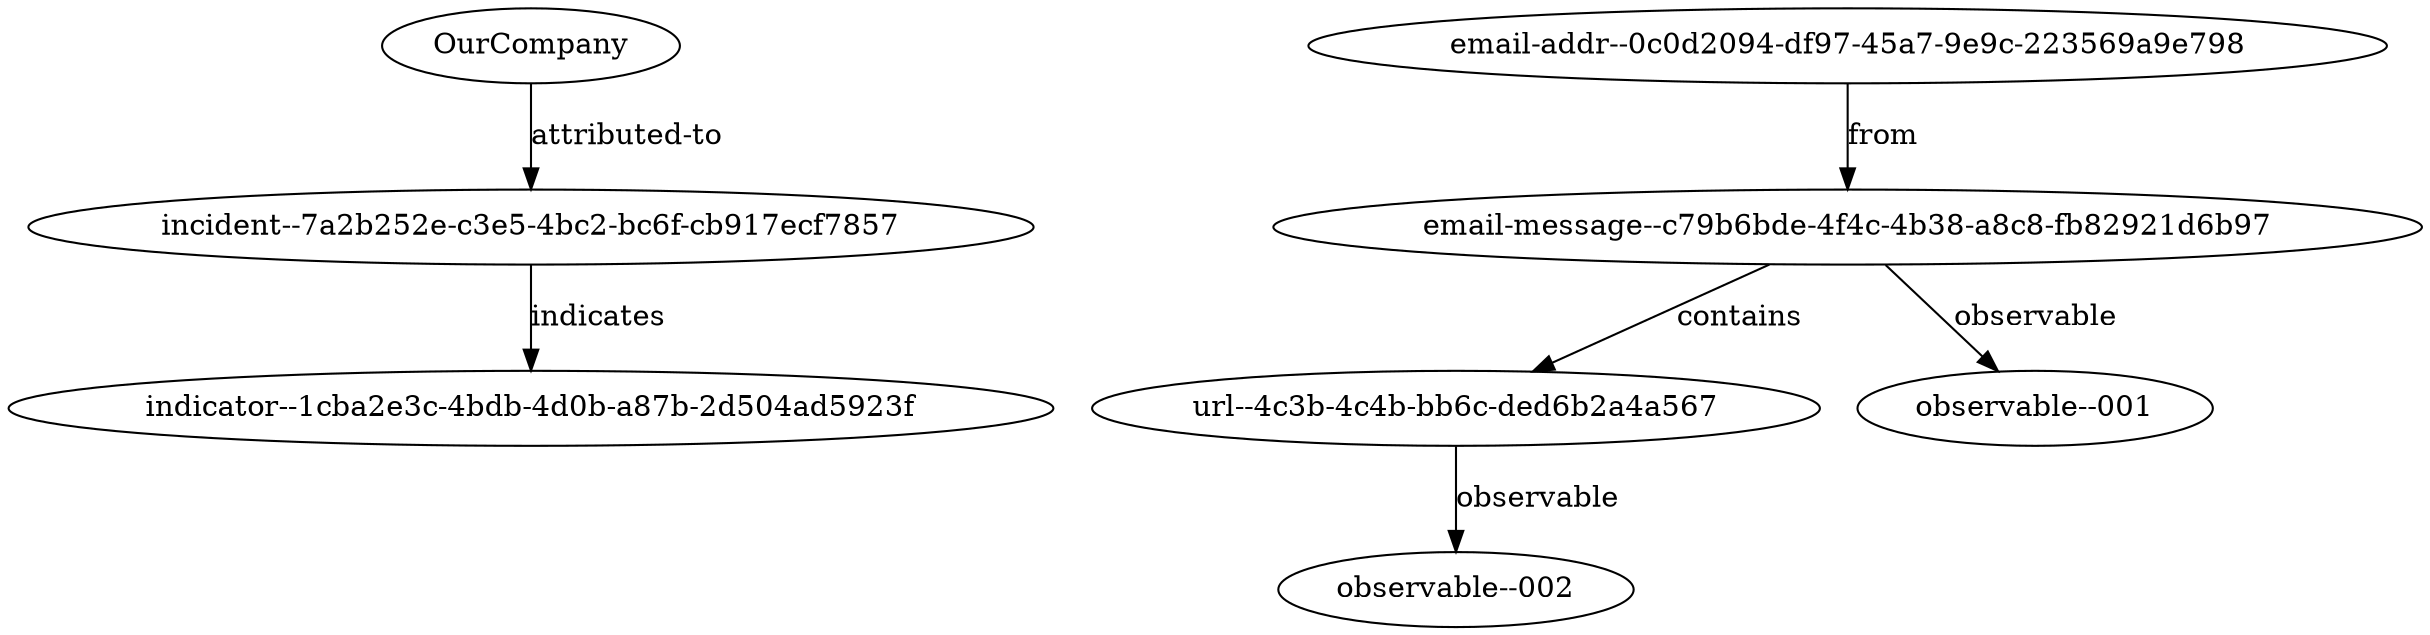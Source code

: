 digraph Phishing_Attack {
    "OurCompany" -> "incident--7a2b252e-c3e5-4bc2-bc6f-cb917ecf7857" [label="attributed-to"];
    "email-addr--0c0d2094-df97-45a7-9e9c-223569a9e798" -> "email-message--c79b6bde-4f4c-4b38-a8c8-fb82921d6b97" [label="from"];
    "email-message--c79b6bde-4f4c-4b38-a8c8-fb82921d6b97" -> "url--4c3b-4c4b-bb6c-ded6b2a4a567" [label="contains"];
    "email-message--c79b6bde-4f4c-4b38-a8c8-fb82921d6b97" -> "observable--001" [label="observable"];
    "url--4c3b-4c4b-bb6c-ded6b2a4a567" -> "observable--002" [label="observable"];
    "incident--7a2b252e-c3e5-4bc2-bc6f-cb917ecf7857" -> "indicator--1cba2e3c-4bdb-4d0b-a87b-2d504ad5923f" [label="indicates"];
}